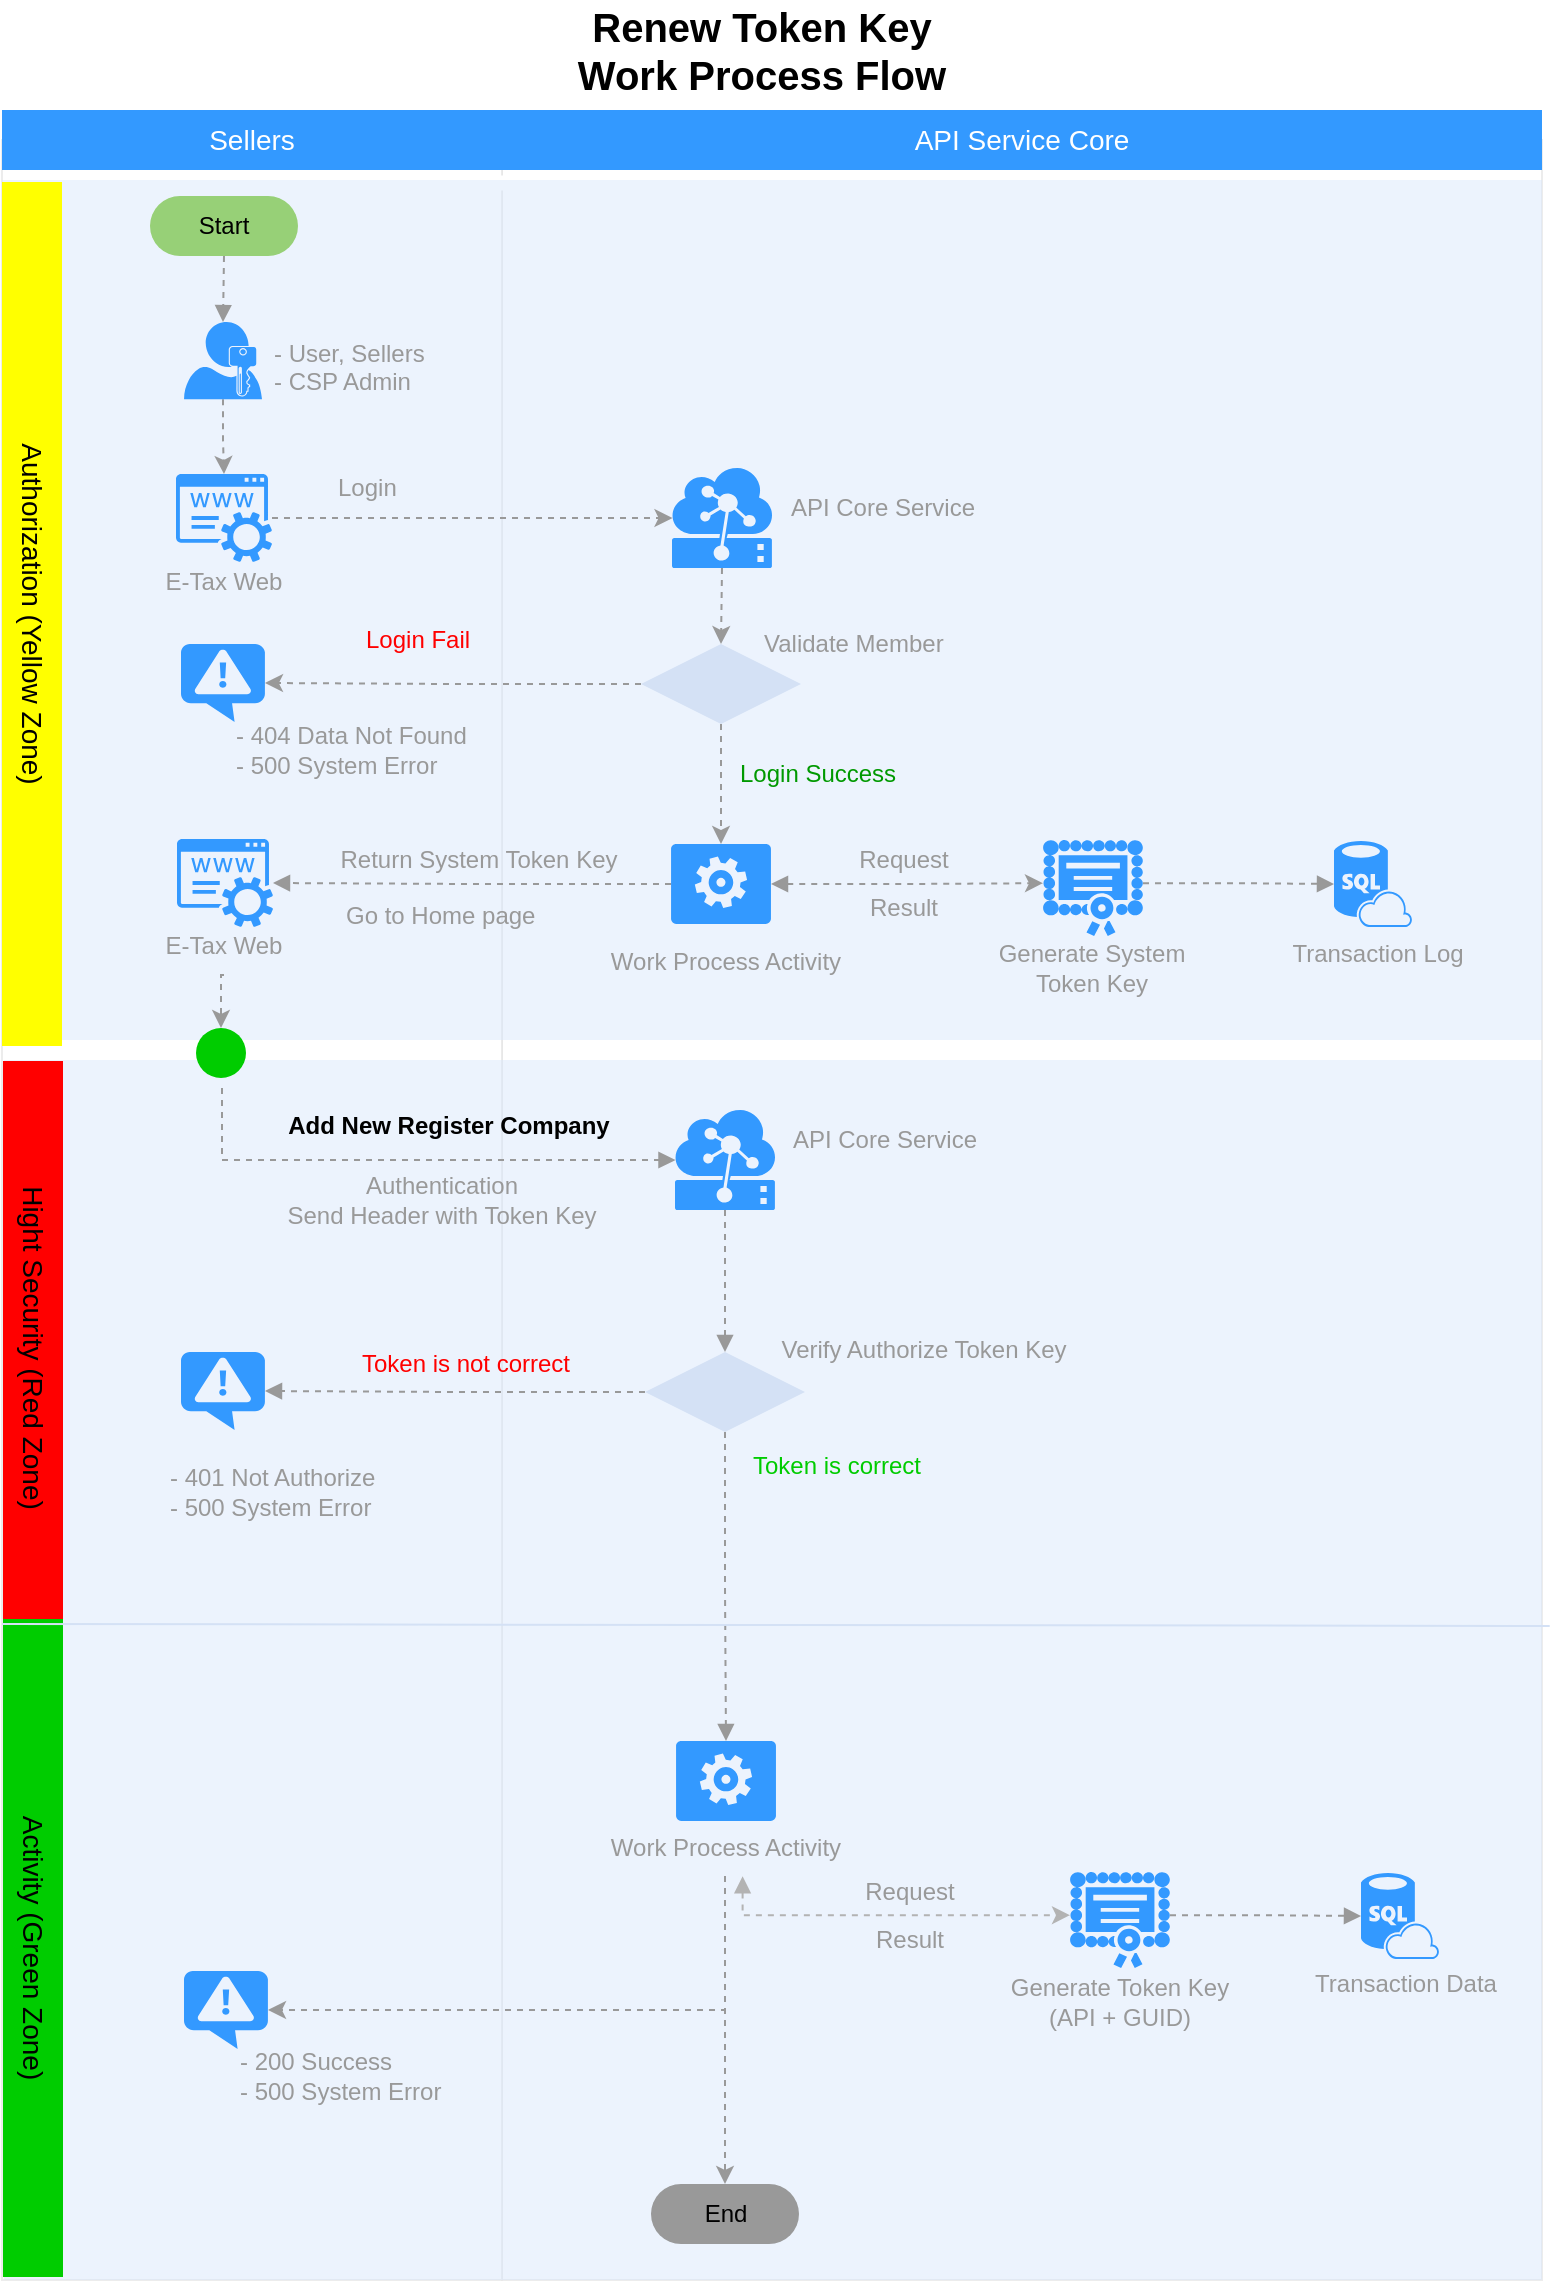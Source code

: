 <mxfile version="10.8.0" type="github"><diagram id="98et0ZXu4X3KvnPCGmSZ" name="Page-1"><mxGraphModel dx="825" dy="625" grid="0" gridSize="10" guides="1" tooltips="1" connect="1" arrows="1" fold="1" page="1" pageScale="1" pageWidth="827" pageHeight="1169" math="0" shadow="0"><root><mxCell id="0"/><mxCell id="1" parent="0"/><mxCell id="BmpmOJhPO7g2oHi3uxst-1" value="" style="rounded=1;whiteSpace=wrap;html=1;strokeColor=#E6E6E6;strokeWidth=1;fillColor=#FFFFFF;fontFamily=Helvetica;fontSize=14;fontColor=#FFB366;opacity=75;verticalAlign=top;fontStyle=1;arcSize=0;" vertex="1" parent="1"><mxGeometry x="290" y="80" width="520" height="1070" as="geometry"/></mxCell><mxCell id="BmpmOJhPO7g2oHi3uxst-2" value="" style="rounded=1;whiteSpace=wrap;html=1;strokeColor=#E6E6E6;strokeWidth=1;fillColor=#FFFFFF;fontFamily=Helvetica;fontSize=14;fontColor=#FFB366;opacity=75;verticalAlign=top;fontStyle=1;arcSize=0;" vertex="1" parent="1"><mxGeometry x="40" y="80" width="250" height="1070" as="geometry"/></mxCell><mxCell id="BmpmOJhPO7g2oHi3uxst-3" value="" style="shape=mxgraph.arrows.two_way_arrow_horizontal;html=1;verticalLabelPosition=bottom;verticalAlign=top;strokeWidth=2;strokeColor=none;dashed=1;fillColor=#FFFFFF;fontFamily=Verdana;fontSize=12;fontColor=#00BEF2" vertex="1" parent="1"><mxGeometry x="255.5" y="94" width="67" height="15" as="geometry"/></mxCell><mxCell id="BmpmOJhPO7g2oHi3uxst-4" value="" style="rounded=1;whiteSpace=wrap;html=1;strokeColor=none;strokeWidth=1;fillColor=#dae8fc;fontSize=12;align=center;arcSize=0;opacity=50;" vertex="1" parent="1"><mxGeometry x="41" y="820" width="769" height="330" as="geometry"/></mxCell><mxCell id="BmpmOJhPO7g2oHi3uxst-5" value="" style="rounded=1;whiteSpace=wrap;html=1;strokeColor=none;strokeWidth=1;fillColor=#dae8fc;fontSize=12;align=center;arcSize=0;opacity=50;" vertex="1" parent="1"><mxGeometry x="41" y="540" width="769" height="280" as="geometry"/></mxCell><mxCell id="BmpmOJhPO7g2oHi3uxst-6" value="" style="rounded=1;whiteSpace=wrap;html=1;strokeColor=none;strokeWidth=1;fillColor=#dae8fc;fontSize=12;align=center;arcSize=0;opacity=50;" vertex="1" parent="1"><mxGeometry x="40" y="100" width="770" height="430" as="geometry"/></mxCell><mxCell id="BmpmOJhPO7g2oHi3uxst-7" value="Renew Token Key&lt;br&gt;Work Process Flow" style="text;html=1;strokeColor=none;fillColor=none;align=center;verticalAlign=middle;whiteSpace=wrap;rounded=0;fontStyle=1;fontSize=20;" vertex="1" parent="1"><mxGeometry x="290" y="10" width="260" height="50" as="geometry"/></mxCell><mxCell id="BmpmOJhPO7g2oHi3uxst-8" style="edgeStyle=orthogonalEdgeStyle;rounded=0;orthogonalLoop=1;jettySize=auto;html=1;exitX=0.5;exitY=1;exitDx=0;exitDy=0;exitPerimeter=0;entryX=0.5;entryY=0;entryDx=0;entryDy=0;dashed=1;startArrow=none;startFill=0;endArrow=block;endFill=1;strokeColor=#999999;" edge="1" parent="1" source="BmpmOJhPO7g2oHi3uxst-9" target="BmpmOJhPO7g2oHi3uxst-44"><mxGeometry relative="1" as="geometry"/></mxCell><mxCell id="BmpmOJhPO7g2oHi3uxst-9" value="" style="shadow=0;dashed=0;html=1;strokeColor=none;labelPosition=center;verticalLabelPosition=bottom;verticalAlign=top;align=center;shape=mxgraph.mscae.cloud.iot_edge;fillColor=#3399FF;pointerEvents=1;fontSize=12;fontColor=#999999;" vertex="1" parent="1"><mxGeometry x="376.5" y="565" width="50" height="50" as="geometry"/></mxCell><mxCell id="BmpmOJhPO7g2oHi3uxst-10" value="" style="verticalLabelPosition=bottom;html=1;verticalAlign=top;align=center;strokeColor=none;fillColor=#3399FF;shape=mxgraph.azure.notification_topic;fontSize=12;fontColor=#999999;" vertex="1" parent="1"><mxGeometry x="129.5" y="686" width="42" height="39" as="geometry"/></mxCell><mxCell id="BmpmOJhPO7g2oHi3uxst-11" value="- 401 Not Authorize&lt;br&gt;- 500 System Error&lt;br&gt;" style="text;html=1;strokeColor=none;fillColor=none;align=left;verticalAlign=middle;whiteSpace=wrap;rounded=0;fontSize=12;fontColor=#999999;" vertex="1" parent="1"><mxGeometry x="122" y="732" width="143" height="48" as="geometry"/></mxCell><mxCell id="BmpmOJhPO7g2oHi3uxst-12" style="edgeStyle=orthogonalEdgeStyle;rounded=0;orthogonalLoop=1;jettySize=auto;html=1;fontSize=14;strokeColor=#999999;dashed=1;entryX=0.005;entryY=0.5;entryDx=0;entryDy=0;entryPerimeter=0;" edge="1" parent="1" source="BmpmOJhPO7g2oHi3uxst-56" target="BmpmOJhPO7g2oHi3uxst-20"><mxGeometry relative="1" as="geometry"><mxPoint x="521" y="296" as="targetPoint"/><mxPoint x="187" y="296" as="sourcePoint"/></mxGeometry></mxCell><mxCell id="BmpmOJhPO7g2oHi3uxst-13" value="Login" style="text;html=1;strokeColor=none;fillColor=none;align=left;verticalAlign=middle;whiteSpace=wrap;rounded=0;fontSize=12;fontColor=#999999;" vertex="1" parent="1"><mxGeometry x="205.5" y="244" width="59" height="20" as="geometry"/></mxCell><mxCell id="BmpmOJhPO7g2oHi3uxst-14" style="edgeStyle=orthogonalEdgeStyle;rounded=0;orthogonalLoop=1;jettySize=auto;html=1;exitX=0.5;exitY=1;exitDx=0;exitDy=0;dashed=1;strokeColor=#999999;exitPerimeter=0;" edge="1" parent="1" source="BmpmOJhPO7g2oHi3uxst-24" target="BmpmOJhPO7g2oHi3uxst-56"><mxGeometry relative="1" as="geometry"><mxPoint x="151" y="259" as="sourcePoint"/><mxPoint x="151" y="315" as="targetPoint"/></mxGeometry></mxCell><mxCell id="BmpmOJhPO7g2oHi3uxst-15" value="" style="group" vertex="1" connectable="0" parent="1"><mxGeometry x="675" y="420.5" width="108" height="79" as="geometry"/></mxCell><mxCell id="BmpmOJhPO7g2oHi3uxst-16" value="" style="group" vertex="1" connectable="0" parent="BmpmOJhPO7g2oHi3uxst-15"><mxGeometry width="108" height="79" as="geometry"/></mxCell><mxCell id="BmpmOJhPO7g2oHi3uxst-17" value="Transaction Log" style="text;html=1;strokeColor=none;fillColor=none;align=center;verticalAlign=middle;whiteSpace=wrap;rounded=0;fontSize=12;fontColor=#999999;" vertex="1" parent="BmpmOJhPO7g2oHi3uxst-16"><mxGeometry x="-1" y="52" width="108" height="29" as="geometry"/></mxCell><mxCell id="BmpmOJhPO7g2oHi3uxst-18" value="" style="verticalLabelPosition=bottom;html=1;verticalAlign=top;align=center;strokeColor=none;fillColor=#3399FF;shape=mxgraph.azure.sql_database_sql_azure;fontSize=12;fontColor=#999999;" vertex="1" parent="BmpmOJhPO7g2oHi3uxst-16"><mxGeometry x="31" y="10" width="39" height="43" as="geometry"/></mxCell><mxCell id="BmpmOJhPO7g2oHi3uxst-19" style="edgeStyle=orthogonalEdgeStyle;rounded=0;orthogonalLoop=1;jettySize=auto;html=1;exitX=0.5;exitY=1;exitDx=0;exitDy=0;exitPerimeter=0;entryX=0.5;entryY=0;entryDx=0;entryDy=0;dashed=1;strokeColor=#999999;" edge="1" parent="1" source="BmpmOJhPO7g2oHi3uxst-20" target="BmpmOJhPO7g2oHi3uxst-60"><mxGeometry relative="1" as="geometry"/></mxCell><mxCell id="BmpmOJhPO7g2oHi3uxst-20" value="" style="shadow=0;dashed=0;html=1;strokeColor=none;labelPosition=center;verticalLabelPosition=bottom;verticalAlign=top;align=center;shape=mxgraph.mscae.cloud.iot_edge;fillColor=#3399FF;pointerEvents=1;fontSize=12;fontColor=#999999;" vertex="1" parent="1"><mxGeometry x="375" y="244" width="50" height="50" as="geometry"/></mxCell><mxCell id="BmpmOJhPO7g2oHi3uxst-21" value="API Core Service" style="text;html=1;strokeColor=none;fillColor=none;align=center;verticalAlign=middle;whiteSpace=wrap;rounded=0;fontSize=12;fontColor=#999999;" vertex="1" parent="1"><mxGeometry x="430" y="249.5" width="101" height="29" as="geometry"/></mxCell><mxCell id="BmpmOJhPO7g2oHi3uxst-22" value="" style="group" vertex="1" connectable="0" parent="1"><mxGeometry x="131" y="171" width="162.5" height="50" as="geometry"/></mxCell><mxCell id="BmpmOJhPO7g2oHi3uxst-23" value="&lt;font color=&quot;#999999&quot; style=&quot;font-size: 12px&quot;&gt;- User, Sellers&lt;br&gt;- CSP Admin&lt;br&gt;&lt;br&gt;&lt;/font&gt;" style="text;html=1;strokeColor=none;fillColor=none;align=left;verticalAlign=middle;whiteSpace=wrap;rounded=0;fontSize=12;" vertex="1" parent="BmpmOJhPO7g2oHi3uxst-22"><mxGeometry x="42.5" y="10" width="120" height="40" as="geometry"/></mxCell><mxCell id="BmpmOJhPO7g2oHi3uxst-24" value="" style="pointerEvents=1;shadow=0;dashed=0;html=1;strokeColor=none;labelPosition=center;verticalLabelPosition=bottom;verticalAlign=top;align=center;shape=mxgraph.mscae.enterprise.user_permissions;fillColor=#3399FF;fontSize=14;" vertex="1" parent="BmpmOJhPO7g2oHi3uxst-22"><mxGeometry width="39" height="38.678" as="geometry"/></mxCell><mxCell id="BmpmOJhPO7g2oHi3uxst-25" value="" style="group" vertex="1" connectable="0" parent="1"><mxGeometry x="321.5" y="433" width="160" height="72" as="geometry"/></mxCell><mxCell id="BmpmOJhPO7g2oHi3uxst-26" value="" style="verticalLabelPosition=bottom;html=1;verticalAlign=top;align=center;strokeColor=none;fillColor=#3399FF;shape=mxgraph.azure.worker_role;fontSize=12;fontColor=#999999;" vertex="1" parent="BmpmOJhPO7g2oHi3uxst-25"><mxGeometry x="53" y="-1" width="50" height="40" as="geometry"/></mxCell><mxCell id="BmpmOJhPO7g2oHi3uxst-27" value="Work Process Activity&lt;br&gt;" style="text;html=1;strokeColor=none;fillColor=none;align=center;verticalAlign=middle;whiteSpace=wrap;rounded=0;fontSize=12;fontColor=#999999;" vertex="1" parent="BmpmOJhPO7g2oHi3uxst-25"><mxGeometry y="43" width="160" height="29" as="geometry"/></mxCell><mxCell id="BmpmOJhPO7g2oHi3uxst-28" value="" style="group" vertex="1" connectable="0" parent="1"><mxGeometry x="527.5" y="424.5" width="114" height="81" as="geometry"/></mxCell><mxCell id="BmpmOJhPO7g2oHi3uxst-29" value="" style="group" vertex="1" connectable="0" parent="BmpmOJhPO7g2oHi3uxst-28"><mxGeometry width="114" height="81" as="geometry"/></mxCell><mxCell id="BmpmOJhPO7g2oHi3uxst-30" value="Generate System Token Key&lt;br&gt;" style="text;html=1;strokeColor=none;fillColor=none;align=center;verticalAlign=middle;whiteSpace=wrap;rounded=0;fontSize=12;fontColor=#999999;" vertex="1" parent="BmpmOJhPO7g2oHi3uxst-29"><mxGeometry y="54" width="114" height="30" as="geometry"/></mxCell><mxCell id="BmpmOJhPO7g2oHi3uxst-31" value="" style="pointerEvents=1;shadow=0;dashed=0;html=1;strokeColor=none;labelPosition=center;verticalLabelPosition=bottom;verticalAlign=top;align=center;shape=mxgraph.mscae.intune.inventory_license;fillColor=#3399FF;fontSize=14;" vertex="1" parent="BmpmOJhPO7g2oHi3uxst-28"><mxGeometry x="33" y="5.5" width="50" height="48" as="geometry"/></mxCell><mxCell id="BmpmOJhPO7g2oHi3uxst-32" style="edgeStyle=orthogonalEdgeStyle;rounded=0;orthogonalLoop=1;jettySize=auto;html=1;exitX=1;exitY=0.5;exitDx=0;exitDy=0;exitPerimeter=0;entryX=0;entryY=0.45;entryDx=0;entryDy=0;entryPerimeter=0;dashed=1;strokeColor=#999999;startArrow=block;startFill=1;" edge="1" parent="1" source="BmpmOJhPO7g2oHi3uxst-26" target="BmpmOJhPO7g2oHi3uxst-31"><mxGeometry relative="1" as="geometry"/></mxCell><mxCell id="BmpmOJhPO7g2oHi3uxst-33" value="Request" style="text;html=1;strokeColor=none;fillColor=none;align=center;verticalAlign=middle;whiteSpace=wrap;rounded=0;fontSize=12;fontColor=#999999;" vertex="1" parent="1"><mxGeometry x="461" y="430" width="60" height="20" as="geometry"/></mxCell><mxCell id="BmpmOJhPO7g2oHi3uxst-34" value="Result" style="text;html=1;strokeColor=none;fillColor=none;align=center;verticalAlign=middle;whiteSpace=wrap;rounded=0;fontSize=12;fontColor=#999999;" vertex="1" parent="1"><mxGeometry x="461" y="454" width="60" height="20" as="geometry"/></mxCell><mxCell id="BmpmOJhPO7g2oHi3uxst-35" style="edgeStyle=orthogonalEdgeStyle;rounded=0;orthogonalLoop=1;jettySize=auto;html=1;exitX=0;exitY=0.5;exitDx=0;exitDy=0;exitPerimeter=0;dashed=1;startArrow=none;startFill=0;strokeColor=#999999;endArrow=block;endFill=1;" edge="1" parent="1" source="BmpmOJhPO7g2oHi3uxst-26" target="BmpmOJhPO7g2oHi3uxst-37"><mxGeometry relative="1" as="geometry"><mxPoint x="171" y="452" as="targetPoint"/></mxGeometry></mxCell><mxCell id="BmpmOJhPO7g2oHi3uxst-36" value="" style="group" vertex="1" connectable="0" parent="1"><mxGeometry x="96" y="430.5" width="110" height="74" as="geometry"/></mxCell><mxCell id="BmpmOJhPO7g2oHi3uxst-37" value="" style="pointerEvents=1;shadow=0;dashed=0;html=1;strokeColor=none;fillColor=#3399FF;labelPosition=center;verticalLabelPosition=bottom;verticalAlign=top;outlineConnect=0;align=center;shape=mxgraph.office.services.registrar_service;" vertex="1" parent="BmpmOJhPO7g2oHi3uxst-36"><mxGeometry x="31.5" y="-1" width="48" height="44" as="geometry"/></mxCell><mxCell id="BmpmOJhPO7g2oHi3uxst-38" value="E-Tax Web" style="text;html=1;strokeColor=none;fillColor=none;align=center;verticalAlign=middle;whiteSpace=wrap;rounded=0;fontSize=12;fontColor=#999999;" vertex="1" parent="BmpmOJhPO7g2oHi3uxst-36"><mxGeometry y="37" width="110" height="30" as="geometry"/></mxCell><mxCell id="BmpmOJhPO7g2oHi3uxst-39" value="Return System Token Key&lt;br&gt;" style="text;html=1;strokeColor=none;fillColor=none;align=center;verticalAlign=middle;whiteSpace=wrap;rounded=0;fontSize=12;fontColor=#999999;" vertex="1" parent="1"><mxGeometry x="188" y="427.5" width="181" height="24" as="geometry"/></mxCell><mxCell id="BmpmOJhPO7g2oHi3uxst-40" style="edgeStyle=orthogonalEdgeStyle;rounded=0;orthogonalLoop=1;jettySize=auto;html=1;exitX=0.5;exitY=1;exitDx=0;exitDy=0;entryX=0.005;entryY=0.5;entryDx=0;entryDy=0;dashed=1;startArrow=none;startFill=0;endArrow=block;endFill=1;strokeColor=#999999;entryPerimeter=0;" edge="1" parent="1" target="BmpmOJhPO7g2oHi3uxst-9"><mxGeometry relative="1" as="geometry"><mxPoint x="368" y="592" as="targetPoint"/><mxPoint x="150" y="554" as="sourcePoint"/><Array as="points"><mxPoint x="150" y="590"/></Array></mxGeometry></mxCell><mxCell id="BmpmOJhPO7g2oHi3uxst-41" style="edgeStyle=orthogonalEdgeStyle;rounded=0;orthogonalLoop=1;jettySize=auto;html=1;exitX=1;exitY=0.45;exitDx=0;exitDy=0;exitPerimeter=0;entryX=0;entryY=0.5;entryDx=0;entryDy=0;entryPerimeter=0;dashed=1;startArrow=none;startFill=0;endArrow=block;endFill=1;strokeColor=#999999;" edge="1" parent="1" source="BmpmOJhPO7g2oHi3uxst-31" target="BmpmOJhPO7g2oHi3uxst-18"><mxGeometry relative="1" as="geometry"/></mxCell><mxCell id="BmpmOJhPO7g2oHi3uxst-42" style="edgeStyle=orthogonalEdgeStyle;rounded=0;orthogonalLoop=1;jettySize=auto;html=1;exitX=0.5;exitY=1;exitDx=0;exitDy=0;dashed=1;startArrow=none;startFill=0;endArrow=block;endFill=1;strokeColor=#999999;entryX=0.5;entryY=0;entryDx=0;entryDy=0;entryPerimeter=0;" edge="1" parent="1" source="BmpmOJhPO7g2oHi3uxst-44" target="BmpmOJhPO7g2oHi3uxst-72"><mxGeometry relative="1" as="geometry"><mxPoint x="402" y="724" as="targetPoint"/></mxGeometry></mxCell><mxCell id="BmpmOJhPO7g2oHi3uxst-43" style="edgeStyle=orthogonalEdgeStyle;rounded=0;orthogonalLoop=1;jettySize=auto;html=1;exitX=0;exitY=0.5;exitDx=0;exitDy=0;entryX=1;entryY=0.5;entryDx=0;entryDy=0;entryPerimeter=0;dashed=1;startArrow=none;startFill=0;endArrow=block;endFill=1;strokeColor=#999999;" edge="1" parent="1" source="BmpmOJhPO7g2oHi3uxst-44" target="BmpmOJhPO7g2oHi3uxst-10"><mxGeometry relative="1" as="geometry"/></mxCell><mxCell id="BmpmOJhPO7g2oHi3uxst-44" value="" style="rhombus;whiteSpace=wrap;html=1;strokeColor=none;strokeWidth=1;fillColor=#D4E1F5;fontSize=12;fontColor=#999999;align=left;" vertex="1" parent="1"><mxGeometry x="361.5" y="686" width="80" height="40" as="geometry"/></mxCell><mxCell id="BmpmOJhPO7g2oHi3uxst-45" value="Add New Register Company&lt;br&gt;" style="text;html=1;strokeColor=none;fillColor=none;align=center;verticalAlign=middle;whiteSpace=wrap;rounded=0;fontSize=12;fontColor=#000000;fontStyle=1" vertex="1" parent="1"><mxGeometry x="157" y="556" width="213" height="34" as="geometry"/></mxCell><mxCell id="BmpmOJhPO7g2oHi3uxst-46" value="API Core Service" style="text;html=1;strokeColor=none;fillColor=none;align=center;verticalAlign=middle;whiteSpace=wrap;rounded=0;fontSize=12;fontColor=#999999;" vertex="1" parent="1"><mxGeometry x="431" y="565.5" width="101" height="29" as="geometry"/></mxCell><mxCell id="BmpmOJhPO7g2oHi3uxst-47" value="Token is correct" style="text;html=1;strokeColor=none;fillColor=none;align=center;verticalAlign=middle;whiteSpace=wrap;rounded=0;fontSize=12;fontColor=#00CC00;" vertex="1" parent="1"><mxGeometry x="407" y="728.5" width="101" height="29" as="geometry"/></mxCell><mxCell id="BmpmOJhPO7g2oHi3uxst-48" value="Verify Authorize Token Key" style="text;html=1;strokeColor=none;fillColor=none;align=center;verticalAlign=middle;whiteSpace=wrap;rounded=0;fontSize=12;fontColor=#999999;" vertex="1" parent="1"><mxGeometry x="421" y="670" width="160" height="29" as="geometry"/></mxCell><mxCell id="BmpmOJhPO7g2oHi3uxst-49" value="Token is not correct" style="text;html=1;strokeColor=none;fillColor=none;align=center;verticalAlign=middle;whiteSpace=wrap;rounded=0;fontSize=12;fontColor=#FF0000;" vertex="1" parent="1"><mxGeometry x="210" y="677" width="124" height="29" as="geometry"/></mxCell><mxCell id="BmpmOJhPO7g2oHi3uxst-50" value="End" style="rounded=1;whiteSpace=wrap;html=1;fontColor=#000000;align=center;arcSize=50;labelBackgroundColor=none;fillColor=#999999;strokeColor=none;" vertex="1" parent="1"><mxGeometry x="364.5" y="1102" width="74" height="30" as="geometry"/></mxCell><mxCell id="BmpmOJhPO7g2oHi3uxst-51" style="edgeStyle=orthogonalEdgeStyle;rounded=0;orthogonalLoop=1;jettySize=auto;html=1;exitX=0.5;exitY=1;exitDx=0;exitDy=0;entryX=0.5;entryY=0;entryDx=0;entryDy=0;entryPerimeter=0;dashed=1;startArrow=none;startFill=0;endArrow=block;endFill=1;strokeColor=#999999;fontColor=#000000;" edge="1" parent="1" source="BmpmOJhPO7g2oHi3uxst-52" target="BmpmOJhPO7g2oHi3uxst-24"><mxGeometry relative="1" as="geometry"/></mxCell><mxCell id="BmpmOJhPO7g2oHi3uxst-52" value="Start" style="rounded=1;whiteSpace=wrap;html=1;fontColor=#000000;align=center;arcSize=50;labelBackgroundColor=none;fillColor=#97D077;strokeColor=none;" vertex="1" parent="1"><mxGeometry x="114" y="108" width="74" height="30" as="geometry"/></mxCell><mxCell id="BmpmOJhPO7g2oHi3uxst-53" value="Login Success&lt;br&gt;" style="text;html=1;strokeColor=none;fillColor=none;align=left;verticalAlign=middle;whiteSpace=wrap;rounded=0;fontSize=12;fontColor=#009900;" vertex="1" parent="1"><mxGeometry x="407" y="380" width="102" height="34" as="geometry"/></mxCell><mxCell id="BmpmOJhPO7g2oHi3uxst-54" value="Hight Security (Red Zone)" style="whiteSpace=wrap;html=1;dashed=1;strokeColor=none;strokeWidth=2;fillColor=#FF0000;fontFamily=Helvetica;fontSize=14;fontColor=#000000;fontStyle=0;rotation=90;" vertex="1" parent="1"><mxGeometry x="-88" y="669" width="287" height="30" as="geometry"/></mxCell><mxCell id="BmpmOJhPO7g2oHi3uxst-55" value="" style="group" vertex="1" connectable="0" parent="1"><mxGeometry x="95.5" y="247" width="110" height="69" as="geometry"/></mxCell><mxCell id="BmpmOJhPO7g2oHi3uxst-56" value="" style="pointerEvents=1;shadow=0;dashed=0;html=1;strokeColor=none;fillColor=#3399FF;labelPosition=center;verticalLabelPosition=bottom;verticalAlign=top;outlineConnect=0;align=center;shape=mxgraph.office.services.registrar_service;" vertex="1" parent="BmpmOJhPO7g2oHi3uxst-55"><mxGeometry x="31.5" width="48" height="44" as="geometry"/></mxCell><mxCell id="BmpmOJhPO7g2oHi3uxst-57" value="E-Tax Web" style="text;html=1;strokeColor=none;fillColor=none;align=center;verticalAlign=middle;whiteSpace=wrap;rounded=0;fontSize=12;fontColor=#999999;" vertex="1" parent="BmpmOJhPO7g2oHi3uxst-55"><mxGeometry y="39" width="110" height="30" as="geometry"/></mxCell><mxCell id="BmpmOJhPO7g2oHi3uxst-58" style="edgeStyle=orthogonalEdgeStyle;rounded=0;orthogonalLoop=1;jettySize=auto;html=1;exitX=0.5;exitY=1;exitDx=0;exitDy=0;entryX=0.5;entryY=0;entryDx=0;entryDy=0;entryPerimeter=0;dashed=1;strokeColor=#999999;fontColor=#00CC00;" edge="1" parent="1" source="BmpmOJhPO7g2oHi3uxst-60" target="BmpmOJhPO7g2oHi3uxst-26"><mxGeometry relative="1" as="geometry"/></mxCell><mxCell id="BmpmOJhPO7g2oHi3uxst-59" style="edgeStyle=orthogonalEdgeStyle;rounded=0;orthogonalLoop=1;jettySize=auto;html=1;exitX=0;exitY=0.5;exitDx=0;exitDy=0;entryX=1;entryY=0.5;entryDx=0;entryDy=0;entryPerimeter=0;dashed=1;strokeColor=#999999;fontColor=#00CC00;" edge="1" parent="1" source="BmpmOJhPO7g2oHi3uxst-60" target="BmpmOJhPO7g2oHi3uxst-61"><mxGeometry relative="1" as="geometry"/></mxCell><mxCell id="BmpmOJhPO7g2oHi3uxst-60" value="" style="rhombus;whiteSpace=wrap;html=1;strokeColor=none;strokeWidth=1;fillColor=#D4E1F5;fontSize=12;fontColor=#999999;align=left;" vertex="1" parent="1"><mxGeometry x="359.5" y="332" width="80" height="40" as="geometry"/></mxCell><mxCell id="BmpmOJhPO7g2oHi3uxst-61" value="" style="verticalLabelPosition=bottom;html=1;verticalAlign=top;align=center;strokeColor=none;fillColor=#3399FF;shape=mxgraph.azure.notification_topic;fontSize=12;fontColor=#999999;" vertex="1" parent="1"><mxGeometry x="129.5" y="332" width="42" height="39" as="geometry"/></mxCell><mxCell id="BmpmOJhPO7g2oHi3uxst-62" value="- 404 Data Not Found&lt;br&gt;- 500 System Error&lt;br&gt;" style="text;html=1;strokeColor=none;fillColor=none;align=left;verticalAlign=middle;whiteSpace=wrap;rounded=0;fontSize=12;fontColor=#999999;" vertex="1" parent="1"><mxGeometry x="155" y="367" width="143" height="35" as="geometry"/></mxCell><mxCell id="BmpmOJhPO7g2oHi3uxst-63" value="Validate Member&lt;br&gt;" style="text;html=1;strokeColor=none;fillColor=none;align=left;verticalAlign=middle;whiteSpace=wrap;rounded=0;fontSize=12;fontColor=#999999;" vertex="1" parent="1"><mxGeometry x="419" y="315" width="102" height="34" as="geometry"/></mxCell><mxCell id="BmpmOJhPO7g2oHi3uxst-64" value="" style="ellipse;whiteSpace=wrap;html=1;aspect=fixed;fillColor=#00CC00;fontColor=#000000;align=center;strokeColor=none;" vertex="1" parent="1"><mxGeometry x="137" y="524" width="25" height="25" as="geometry"/></mxCell><mxCell id="BmpmOJhPO7g2oHi3uxst-65" style="edgeStyle=orthogonalEdgeStyle;rounded=0;orthogonalLoop=1;jettySize=auto;html=1;exitX=0.5;exitY=1;exitDx=0;exitDy=0;entryX=0.5;entryY=0;entryDx=0;entryDy=0;dashed=1;strokeColor=#999999;fontColor=#000000;" edge="1" parent="1" source="BmpmOJhPO7g2oHi3uxst-38" target="BmpmOJhPO7g2oHi3uxst-64"><mxGeometry relative="1" as="geometry"><mxPoint x="150" y="518" as="targetPoint"/></mxGeometry></mxCell><mxCell id="BmpmOJhPO7g2oHi3uxst-66" value="Activity (Green Zone)" style="whiteSpace=wrap;html=1;dashed=1;strokeColor=none;strokeWidth=2;fillColor=#00CC00;fontFamily=Helvetica;fontSize=14;fontColor=#000000;fontStyle=0;rotation=90;" vertex="1" parent="1"><mxGeometry x="-109" y="969" width="329" height="30" as="geometry"/></mxCell><mxCell id="BmpmOJhPO7g2oHi3uxst-67" value="Sellers" style="whiteSpace=wrap;html=1;dashed=1;strokeColor=none;strokeWidth=2;fillColor=#3399FF;fontFamily=Helvetica;fontSize=14;fontColor=#FFFFFF;fontStyle=0" vertex="1" parent="1"><mxGeometry x="40" y="65" width="250" height="30" as="geometry"/></mxCell><mxCell id="BmpmOJhPO7g2oHi3uxst-68" value="API Service Core" style="whiteSpace=wrap;html=1;dashed=1;strokeColor=none;strokeWidth=2;fillColor=#3399FF;fontFamily=Helvetica;fontSize=14;fontColor=#FFFFFF;fontStyle=0" vertex="1" parent="1"><mxGeometry x="290" y="65" width="520" height="30" as="geometry"/></mxCell><mxCell id="BmpmOJhPO7g2oHi3uxst-69" value="Authorization (Yellow Zone)" style="whiteSpace=wrap;html=1;dashed=1;strokeColor=none;strokeWidth=2;fillColor=#FFFF00;fontFamily=Helvetica;fontSize=14;fontColor=#000000;fontStyle=0;rotation=90;" vertex="1" parent="1"><mxGeometry x="-161" y="302" width="432" height="30" as="geometry"/></mxCell><mxCell id="BmpmOJhPO7g2oHi3uxst-70" value="Login Fail&lt;br&gt;" style="text;html=1;strokeColor=none;fillColor=none;align=left;verticalAlign=middle;whiteSpace=wrap;rounded=0;fontSize=12;fontColor=#FF0000;" vertex="1" parent="1"><mxGeometry x="219.5" y="313" width="102" height="34" as="geometry"/></mxCell><mxCell id="BmpmOJhPO7g2oHi3uxst-71" value="" style="group" vertex="1" connectable="0" parent="1"><mxGeometry x="324" y="880.5" width="160" height="72" as="geometry"/></mxCell><mxCell id="BmpmOJhPO7g2oHi3uxst-72" value="" style="verticalLabelPosition=bottom;html=1;verticalAlign=top;align=center;strokeColor=none;fillColor=#3399FF;shape=mxgraph.azure.worker_role;fontSize=12;fontColor=#999999;" vertex="1" parent="BmpmOJhPO7g2oHi3uxst-71"><mxGeometry x="53" width="50" height="40" as="geometry"/></mxCell><mxCell id="BmpmOJhPO7g2oHi3uxst-73" value="" style="group" vertex="1" connectable="0" parent="1"><mxGeometry x="541.5" y="952" width="108" height="79" as="geometry"/></mxCell><mxCell id="BmpmOJhPO7g2oHi3uxst-74" style="edgeStyle=orthogonalEdgeStyle;rounded=0;orthogonalLoop=1;jettySize=auto;html=1;exitX=0.5;exitY=1;exitDx=0;exitDy=0;entryX=1;entryY=0.5;entryDx=0;entryDy=0;entryPerimeter=0;dashed=1;strokeColor=#999999;fontColor=#00CC00;" edge="1" parent="1" source="BmpmOJhPO7g2oHi3uxst-77" target="BmpmOJhPO7g2oHi3uxst-85"><mxGeometry relative="1" as="geometry"/></mxCell><mxCell id="BmpmOJhPO7g2oHi3uxst-75" style="edgeStyle=orthogonalEdgeStyle;rounded=0;orthogonalLoop=1;jettySize=auto;html=1;exitX=0.5;exitY=1;exitDx=0;exitDy=0;dashed=1;strokeColor=#999999;fontColor=#009900;" edge="1" parent="1" source="BmpmOJhPO7g2oHi3uxst-77" target="BmpmOJhPO7g2oHi3uxst-50"><mxGeometry relative="1" as="geometry"/></mxCell><mxCell id="BmpmOJhPO7g2oHi3uxst-76" style="edgeStyle=orthogonalEdgeStyle;rounded=0;orthogonalLoop=1;jettySize=auto;html=1;exitX=0.555;exitY=1.004;exitDx=0;exitDy=0;entryX=0;entryY=0.45;entryDx=0;entryDy=0;entryPerimeter=0;dashed=1;strokeColor=#B3B3B3;exitPerimeter=0;startArrow=block;startFill=1;" edge="1" parent="1" source="BmpmOJhPO7g2oHi3uxst-77" target="BmpmOJhPO7g2oHi3uxst-81"><mxGeometry relative="1" as="geometry"><Array as="points"><mxPoint x="410" y="968"/></Array></mxGeometry></mxCell><mxCell id="BmpmOJhPO7g2oHi3uxst-77" value="Work Process Activity&lt;br&gt;" style="text;html=1;strokeColor=none;fillColor=none;align=center;verticalAlign=middle;whiteSpace=wrap;rounded=0;fontSize=12;fontColor=#999999;" vertex="1" parent="1"><mxGeometry x="321.5" y="919" width="160" height="29" as="geometry"/></mxCell><mxCell id="BmpmOJhPO7g2oHi3uxst-78" value="Transaction Data" style="text;html=1;strokeColor=none;fillColor=none;align=center;verticalAlign=middle;whiteSpace=wrap;rounded=0;fontSize=12;fontColor=#999999;" vertex="1" parent="1"><mxGeometry x="687.5" y="987.5" width="108" height="29" as="geometry"/></mxCell><mxCell id="BmpmOJhPO7g2oHi3uxst-79" value="" style="verticalLabelPosition=bottom;html=1;verticalAlign=top;align=center;strokeColor=none;fillColor=#3399FF;shape=mxgraph.azure.sql_database_sql_azure;fontSize=12;fontColor=#999999;" vertex="1" parent="1"><mxGeometry x="719.5" y="946.5" width="39" height="43" as="geometry"/></mxCell><mxCell id="BmpmOJhPO7g2oHi3uxst-80" value="Generate Token Key&lt;br&gt;(API + GUID)&lt;br&gt;" style="text;html=1;strokeColor=none;fillColor=none;align=center;verticalAlign=middle;whiteSpace=wrap;rounded=0;fontSize=12;fontColor=#999999;" vertex="1" parent="1"><mxGeometry x="541.5" y="993" width="114" height="36" as="geometry"/></mxCell><mxCell id="BmpmOJhPO7g2oHi3uxst-81" value="" style="pointerEvents=1;shadow=0;dashed=0;html=1;strokeColor=none;labelPosition=center;verticalLabelPosition=bottom;verticalAlign=top;align=center;shape=mxgraph.mscae.intune.inventory_license;fillColor=#3399FF;fontSize=14;" vertex="1" parent="1"><mxGeometry x="574" y="946" width="50" height="48" as="geometry"/></mxCell><mxCell id="BmpmOJhPO7g2oHi3uxst-82" value="Request" style="text;html=1;strokeColor=none;fillColor=none;align=center;verticalAlign=middle;whiteSpace=wrap;rounded=0;fontSize=12;fontColor=#999999;" vertex="1" parent="1"><mxGeometry x="463.5" y="945.5" width="60" height="20" as="geometry"/></mxCell><mxCell id="BmpmOJhPO7g2oHi3uxst-83" value="Result" style="text;html=1;strokeColor=none;fillColor=none;align=center;verticalAlign=middle;whiteSpace=wrap;rounded=0;fontSize=12;fontColor=#999999;" vertex="1" parent="1"><mxGeometry x="463.5" y="969.5" width="60" height="20" as="geometry"/></mxCell><mxCell id="BmpmOJhPO7g2oHi3uxst-84" style="edgeStyle=orthogonalEdgeStyle;rounded=0;orthogonalLoop=1;jettySize=auto;html=1;exitX=1;exitY=0.45;exitDx=0;exitDy=0;exitPerimeter=0;entryX=0;entryY=0.5;entryDx=0;entryDy=0;entryPerimeter=0;dashed=1;startArrow=none;startFill=0;endArrow=block;endFill=1;strokeColor=#999999;" edge="1" parent="1" source="BmpmOJhPO7g2oHi3uxst-81" target="BmpmOJhPO7g2oHi3uxst-79"><mxGeometry relative="1" as="geometry"/></mxCell><mxCell id="BmpmOJhPO7g2oHi3uxst-85" value="" style="verticalLabelPosition=bottom;html=1;verticalAlign=top;align=center;strokeColor=none;fillColor=#3399FF;shape=mxgraph.azure.notification_topic;fontSize=12;fontColor=#999999;" vertex="1" parent="1"><mxGeometry x="131" y="995.5" width="42" height="39" as="geometry"/></mxCell><mxCell id="BmpmOJhPO7g2oHi3uxst-86" value="- 200 Success&lt;br&gt;- 500 System Error&lt;br&gt;" style="text;html=1;strokeColor=none;fillColor=none;align=left;verticalAlign=middle;whiteSpace=wrap;rounded=0;fontSize=12;fontColor=#999999;" vertex="1" parent="1"><mxGeometry x="156.5" y="1030.5" width="143" height="35" as="geometry"/></mxCell><mxCell id="BmpmOJhPO7g2oHi3uxst-87" value="Authentication&lt;br&gt;Send Header with Token Key" style="text;html=1;strokeColor=none;fillColor=none;align=center;verticalAlign=middle;whiteSpace=wrap;rounded=0;fontSize=12;fontColor=#999999;" vertex="1" parent="1"><mxGeometry x="160" y="590" width="200" height="40" as="geometry"/></mxCell><mxCell id="BmpmOJhPO7g2oHi3uxst-88" value="" style="endArrow=none;html=1;strokeColor=#D4E1F5;fontColor=#000000;entryX=1.005;entryY=0.009;entryDx=0;entryDy=0;entryPerimeter=0;" edge="1" parent="1" target="BmpmOJhPO7g2oHi3uxst-4"><mxGeometry width="50" height="50" relative="1" as="geometry"><mxPoint x="40" y="822" as="sourcePoint"/><mxPoint x="800" y="822" as="targetPoint"/></mxGeometry></mxCell><mxCell id="BmpmOJhPO7g2oHi3uxst-89" value="Go to Home page" style="text;html=1;strokeColor=none;fillColor=none;align=left;verticalAlign=middle;whiteSpace=wrap;rounded=0;fontSize=12;fontColor=#999999;" vertex="1" parent="1"><mxGeometry x="210" y="453" width="124" height="29" as="geometry"/></mxCell></root></mxGraphModel></diagram></mxfile>